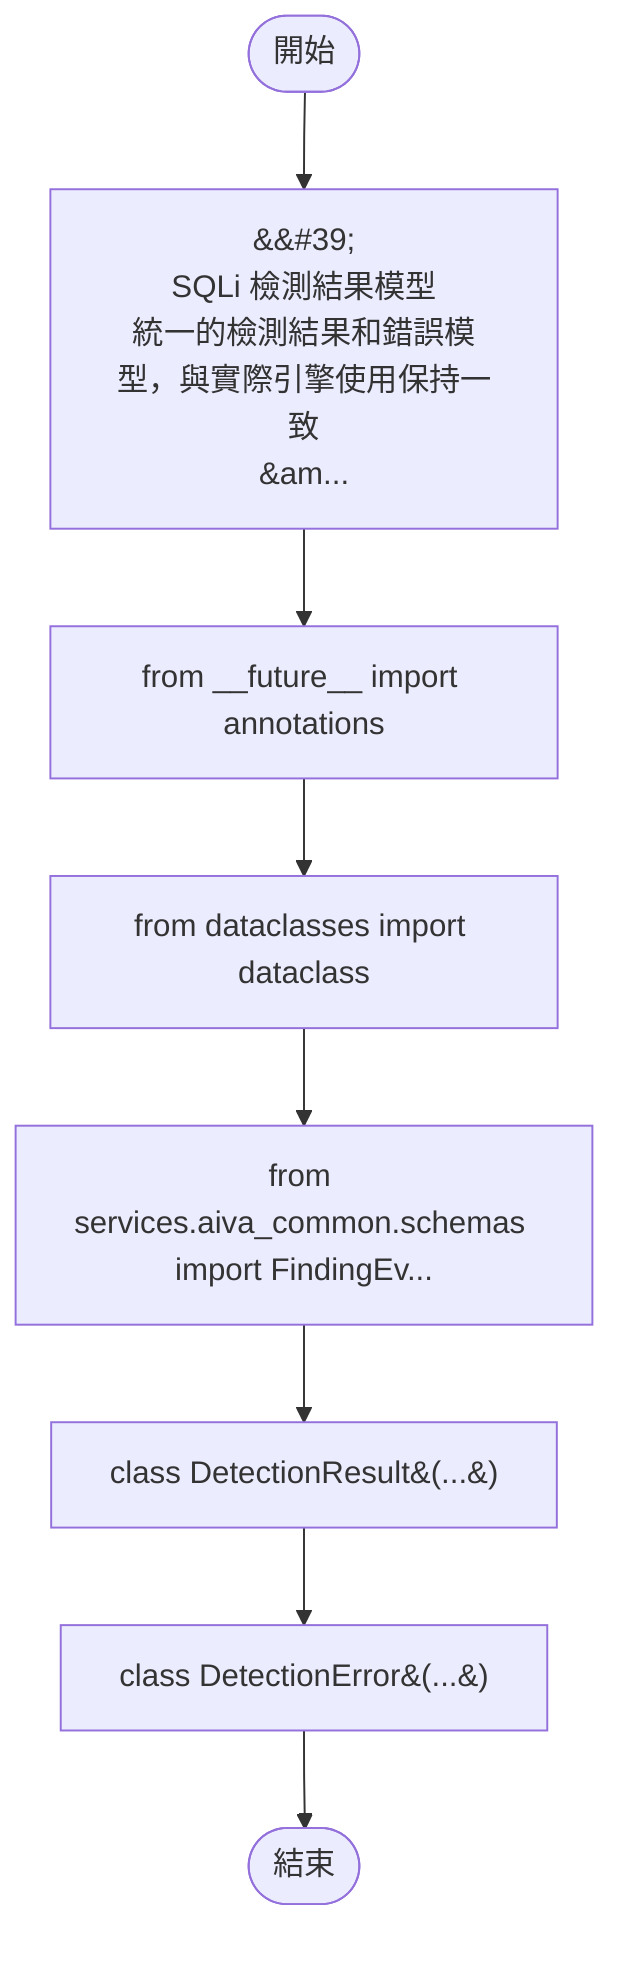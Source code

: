 flowchart TB
    n1([開始])
    n2([結束])
    n3[&amp;&#35;39;\nSQLi 檢測結果模型\n統一的檢測結果和錯誤模型，與實際引擎使用保持一致\n&am...]
    n4[from __future__ import annotations]
    n5[from dataclasses import dataclass]
    n6[from services.aiva_common.schemas import FindingEv...]
    n7[class DetectionResult&#40;...&#41;]
    n8[class DetectionError&#40;...&#41;]
    n1 --> n3
    n3 --> n4
    n4 --> n5
    n5 --> n6
    n6 --> n7
    n7 --> n8
    n8 --> n2